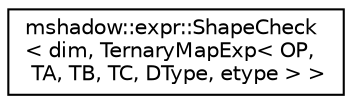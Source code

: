 digraph "Graphical Class Hierarchy"
{
 // LATEX_PDF_SIZE
  edge [fontname="Helvetica",fontsize="10",labelfontname="Helvetica",labelfontsize="10"];
  node [fontname="Helvetica",fontsize="10",shape=record];
  rankdir="LR";
  Node0 [label="mshadow::expr::ShapeCheck\l\< dim, TernaryMapExp\< OP,\l TA, TB, TC, DType, etype \> \>",height=0.2,width=0.4,color="black", fillcolor="white", style="filled",URL="$structmshadow_1_1expr_1_1ShapeCheck_3_01dim_00_01TernaryMapExp_3_01OP_00_01TA_00_01TB_00_01TC_00_01DType_00_01etype_01_4_01_4.html",tooltip=" "];
}
